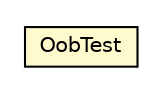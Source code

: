 #!/usr/local/bin/dot
#
# Class diagram 
# Generated by UMLGraph version R5_6-24-gf6e263 (http://www.umlgraph.org/)
#

digraph G {
	edge [fontname="Helvetica",fontsize=10,labelfontname="Helvetica",labelfontsize=10];
	node [fontname="Helvetica",fontsize=10,shape=plaintext];
	nodesep=0.25;
	ranksep=0.5;
	// net.trajano.doxb.test.OobTest
	c39 [label=<<table title="net.trajano.doxb.test.OobTest" border="0" cellborder="1" cellspacing="0" cellpadding="2" port="p" bgcolor="lemonChiffon" href="./OobTest.html">
		<tr><td><table border="0" cellspacing="0" cellpadding="1">
<tr><td align="center" balign="center"> OobTest </td></tr>
		</table></td></tr>
		</table>>, URL="./OobTest.html", fontname="Helvetica", fontcolor="black", fontsize=10.0];
}

